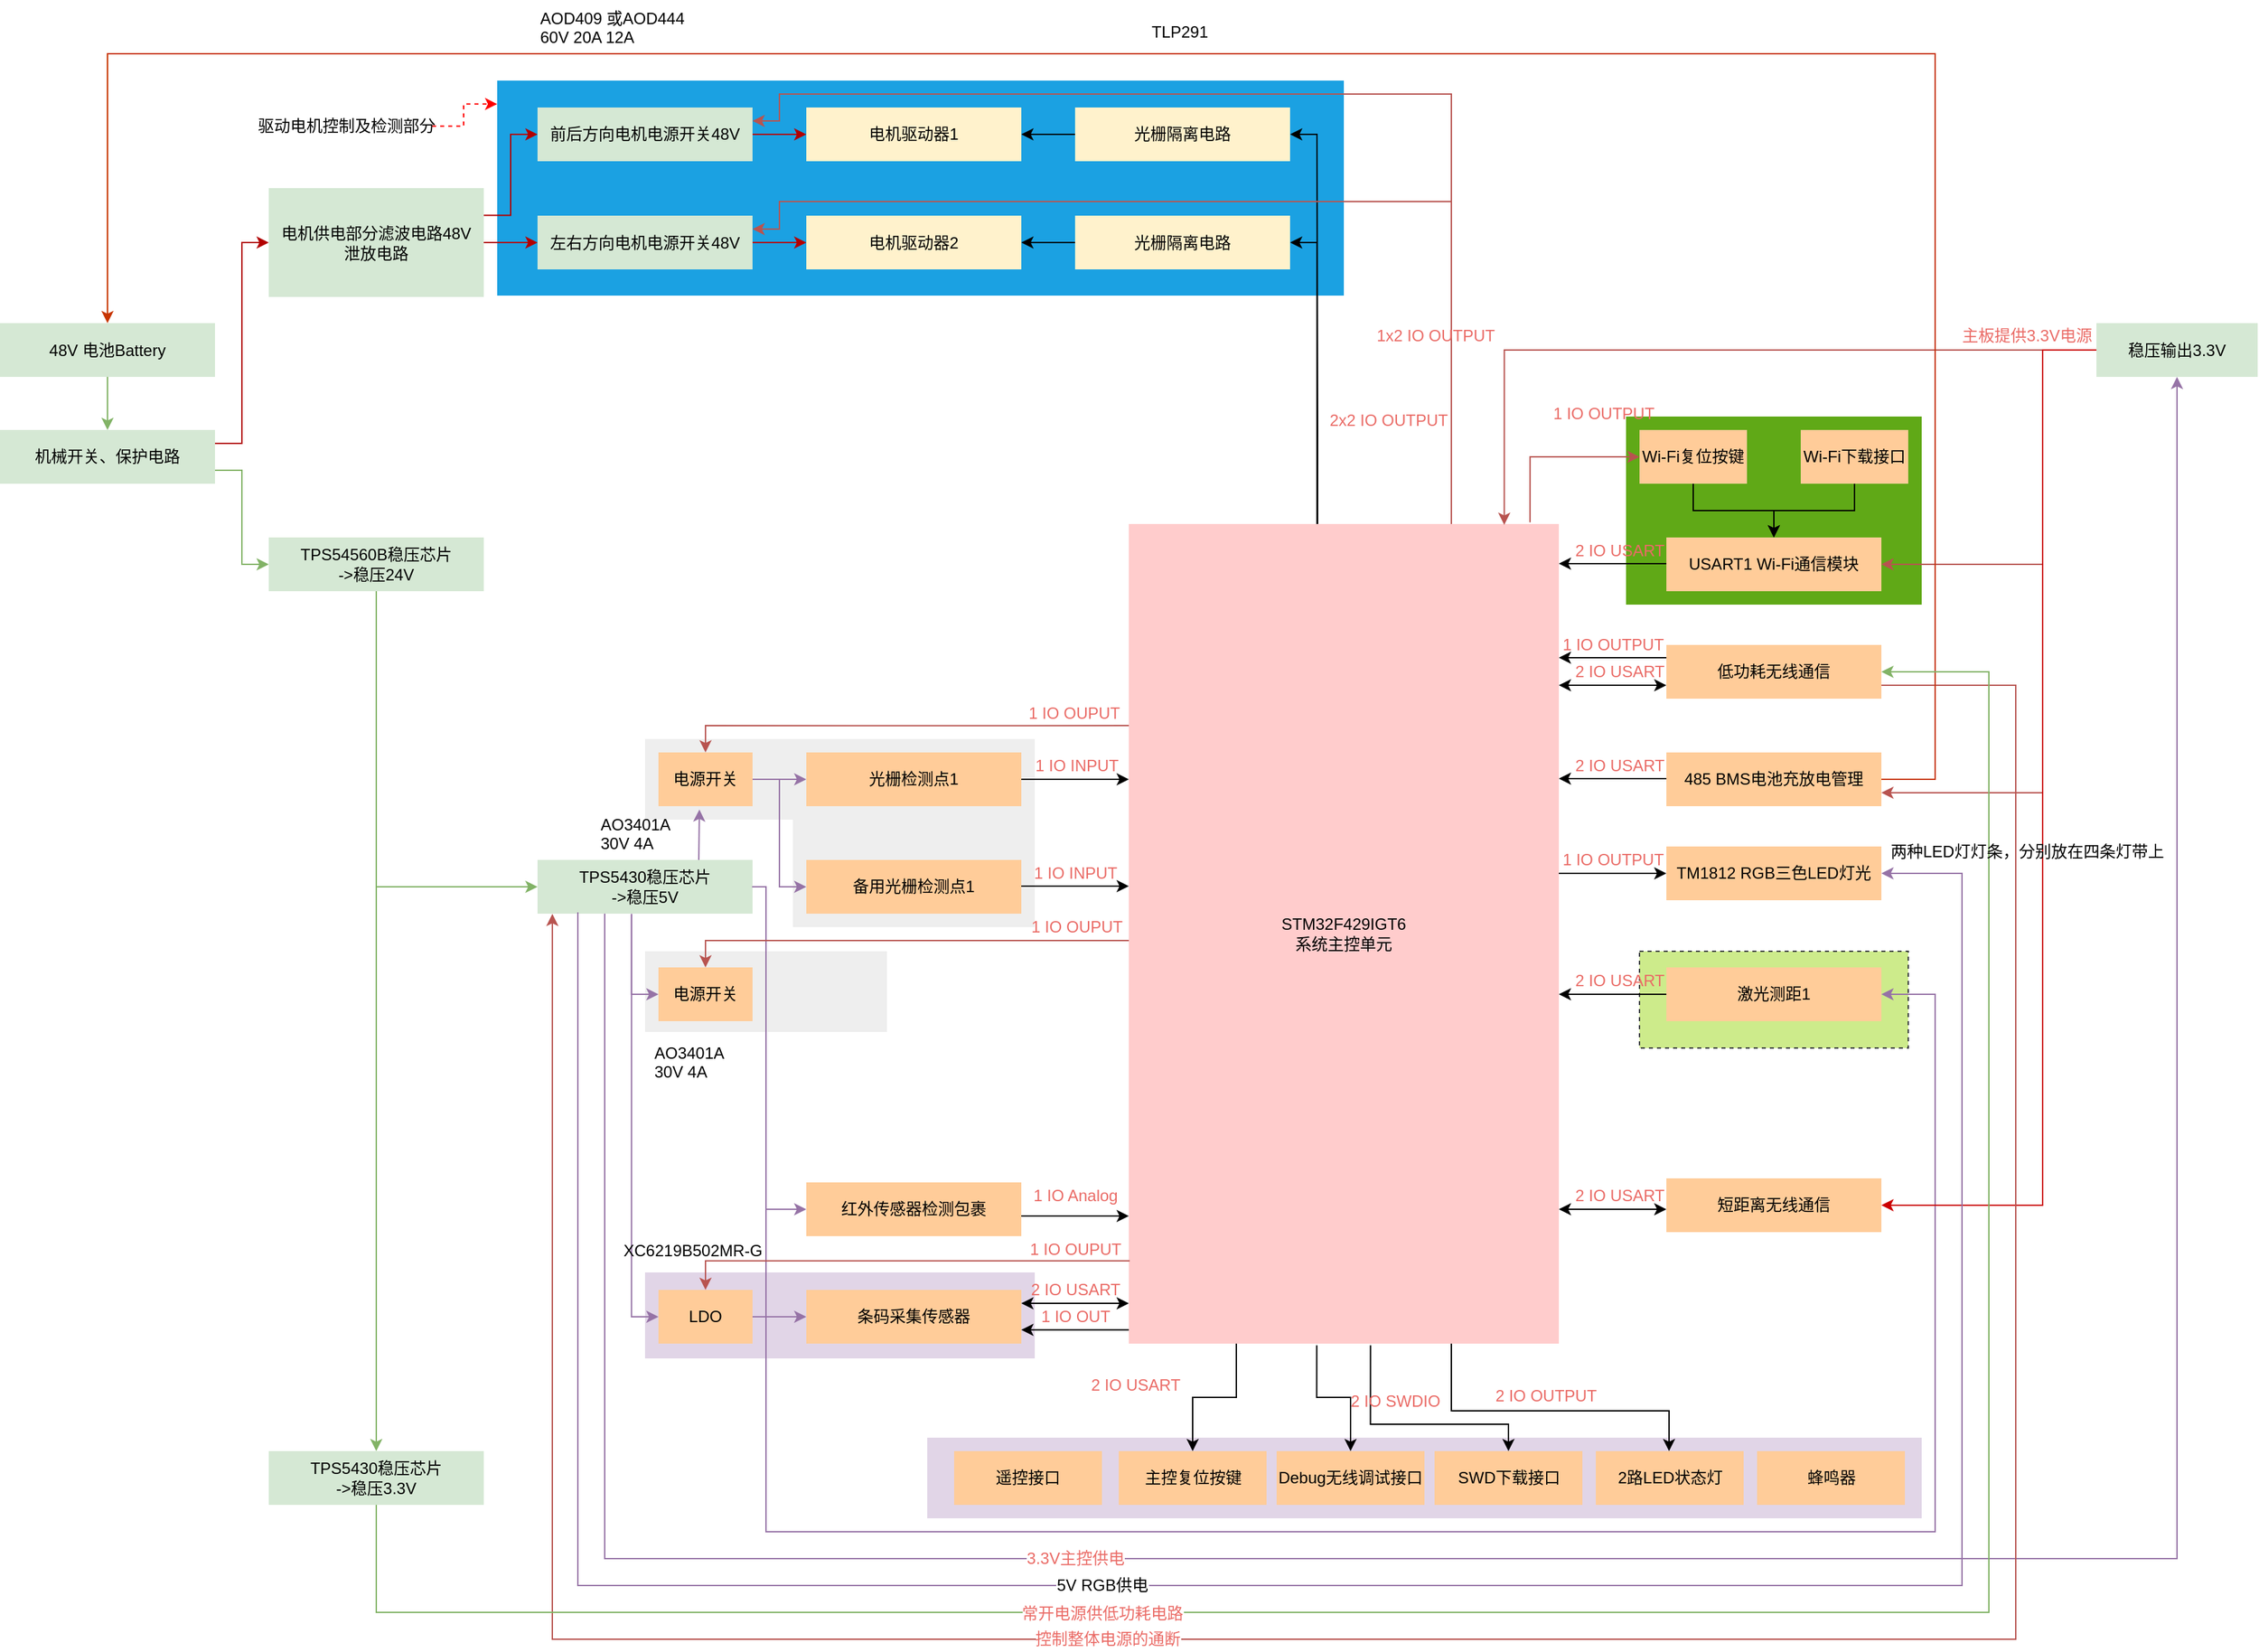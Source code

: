 <mxfile version="13.0.9" type="github">
  <diagram id="swLJGi5v2HPjv_KgUqqM" name="第 1 页">
    <mxGraphModel dx="301" dy="170" grid="1" gridSize="10" guides="1" tooltips="1" connect="1" arrows="1" fold="1" page="1" pageScale="1" pageWidth="1169" pageHeight="827" math="0" shadow="0">
      <root>
        <mxCell id="0" />
        <mxCell id="1" parent="0" />
        <mxCell id="vAtyXtitnbN9AJRjqvqJ-345" value="" style="rounded=0;whiteSpace=wrap;html=1;shadow=0;fillColor=#60a917;strokeColor=none;fontColor=#ffffff;" parent="1" vertex="1">
          <mxGeometry x="1550" y="570" width="220" height="140" as="geometry" />
        </mxCell>
        <mxCell id="vAtyXtitnbN9AJRjqvqJ-344" value="" style="rounded=0;whiteSpace=wrap;html=1;strokeColor=none;strokeWidth=1;fillColor=#e1d5e7;align=left;noLabel=1;dashed=1;" parent="1" vertex="1">
          <mxGeometry x="820" y="1207" width="290" height="64" as="geometry" />
        </mxCell>
        <mxCell id="vAtyXtitnbN9AJRjqvqJ-342" value="" style="rounded=0;whiteSpace=wrap;html=1;strokeColor=none;strokeWidth=1;fillColor=#eeeeee;align=left;noLabel=1;dashed=1;" parent="1" vertex="1">
          <mxGeometry x="820" y="968" width="180" height="60" as="geometry" />
        </mxCell>
        <mxCell id="vAtyXtitnbN9AJRjqvqJ-341" value="" style="rounded=0;whiteSpace=wrap;html=1;strokeColor=none;strokeWidth=1;fillColor=#eeeeee;align=left;noLabel=1;dashed=1;" parent="1" vertex="1">
          <mxGeometry x="820" y="810" width="180" height="60" as="geometry" />
        </mxCell>
        <mxCell id="vAtyXtitnbN9AJRjqvqJ-336" value="" style="rounded=0;whiteSpace=wrap;html=1;strokeColor=none;strokeWidth=1;fillColor=#e1d5e7;align=left;noLabel=1;dashed=1;" parent="1" vertex="1">
          <mxGeometry x="1030" y="1330" width="740" height="60" as="geometry" />
        </mxCell>
        <mxCell id="vAtyXtitnbN9AJRjqvqJ-335" value="" style="rounded=0;whiteSpace=wrap;html=1;strokeColor=none;strokeWidth=1;fillColor=#eeeeee;align=left;noLabel=1;dashed=1;" parent="1" vertex="1">
          <mxGeometry x="930" y="810" width="180" height="140" as="geometry" />
        </mxCell>
        <mxCell id="vAtyXtitnbN9AJRjqvqJ-334" value="" style="rounded=0;whiteSpace=wrap;html=1;strokeColor=#36393d;strokeWidth=1;fillColor=#cdeb8b;align=left;noLabel=1;dashed=1;" parent="1" vertex="1">
          <mxGeometry x="1560" y="968" width="200" height="72" as="geometry" />
        </mxCell>
        <mxCell id="vAtyXtitnbN9AJRjqvqJ-220" value="" style="rounded=0;whiteSpace=wrap;html=1;dashed=1;strokeColor=none;strokeWidth=1;fillColor=#1ba1e2;align=left;fontColor=#ffffff;" parent="1" vertex="1">
          <mxGeometry x="710" y="320" width="630" height="160" as="geometry" />
        </mxCell>
        <mxCell id="vAtyXtitnbN9AJRjqvqJ-144" style="edgeStyle=orthogonalEdgeStyle;rounded=0;orthogonalLoop=1;jettySize=auto;html=1;exitX=0.5;exitY=1;exitDx=0;exitDy=0;entryX=0;entryY=0.5;entryDx=0;entryDy=0;fillColor=#d5e8d4;strokeColor=#82b366;" parent="1" source="vAtyXtitnbN9AJRjqvqJ-2" target="vAtyXtitnbN9AJRjqvqJ-114" edge="1">
          <mxGeometry relative="1" as="geometry" />
        </mxCell>
        <mxCell id="vAtyXtitnbN9AJRjqvqJ-288" style="edgeStyle=orthogonalEdgeStyle;rounded=0;orthogonalLoop=1;jettySize=auto;html=1;exitX=0.5;exitY=1;exitDx=0;exitDy=0;entryX=0.5;entryY=0;entryDx=0;entryDy=0;strokeColor=#82b366;fontColor=#EA6B66;fillColor=#d5e8d4;" parent="1" source="vAtyXtitnbN9AJRjqvqJ-2" target="vAtyXtitnbN9AJRjqvqJ-287" edge="1">
          <mxGeometry relative="1" as="geometry" />
        </mxCell>
        <mxCell id="vAtyXtitnbN9AJRjqvqJ-2" value="TPS54560B稳压芯片&lt;br&gt;-&amp;gt;稳压24V" style="rounded=0;whiteSpace=wrap;html=1;shadow=0;fillColor=#d5e8d4;strokeColor=none;" parent="1" vertex="1">
          <mxGeometry x="540" y="660" width="160" height="40" as="geometry" />
        </mxCell>
        <mxCell id="vAtyXtitnbN9AJRjqvqJ-179" style="edgeStyle=orthogonalEdgeStyle;rounded=0;orthogonalLoop=1;jettySize=auto;html=1;entryX=1;entryY=0.5;entryDx=0;entryDy=0;" parent="1" source="vAtyXtitnbN9AJRjqvqJ-3" target="vAtyXtitnbN9AJRjqvqJ-168" edge="1">
          <mxGeometry relative="1" as="geometry">
            <Array as="points">
              <mxPoint x="1320" y="441" />
            </Array>
          </mxGeometry>
        </mxCell>
        <mxCell id="vAtyXtitnbN9AJRjqvqJ-180" style="edgeStyle=orthogonalEdgeStyle;rounded=0;orthogonalLoop=1;jettySize=auto;html=1;exitX=0.439;exitY=0.001;exitDx=0;exitDy=0;entryX=1;entryY=0.5;entryDx=0;entryDy=0;exitPerimeter=0;" parent="1" source="vAtyXtitnbN9AJRjqvqJ-3" target="vAtyXtitnbN9AJRjqvqJ-167" edge="1">
          <mxGeometry relative="1" as="geometry">
            <Array as="points">
              <mxPoint x="1320" y="580" />
              <mxPoint x="1320" y="360" />
            </Array>
          </mxGeometry>
        </mxCell>
        <mxCell id="vAtyXtitnbN9AJRjqvqJ-227" value="2x2 IO OUTPUT" style="text;resizable=0;points=[];align=center;verticalAlign=middle;labelBackgroundColor=none;fontColor=#EA6B66;html=1;" parent="vAtyXtitnbN9AJRjqvqJ-180" vertex="1" connectable="0">
          <mxGeometry x="-0.546" y="63" relative="1" as="geometry">
            <mxPoint x="52.48" y="-70.4" as="offset" />
          </mxGeometry>
        </mxCell>
        <mxCell id="vAtyXtitnbN9AJRjqvqJ-243" style="edgeStyle=orthogonalEdgeStyle;rounded=0;orthogonalLoop=1;jettySize=auto;html=1;exitX=0.75;exitY=0;exitDx=0;exitDy=0;entryX=1;entryY=0.25;entryDx=0;entryDy=0;strokeColor=#b85450;fontColor=#EA6B66;fillColor=#f8cecc;" parent="1" source="vAtyXtitnbN9AJRjqvqJ-3" target="vAtyXtitnbN9AJRjqvqJ-122" edge="1">
          <mxGeometry relative="1" as="geometry">
            <Array as="points">
              <mxPoint x="1420" y="410" />
              <mxPoint x="920" y="410" />
              <mxPoint x="920" y="431" />
            </Array>
          </mxGeometry>
        </mxCell>
        <mxCell id="vAtyXtitnbN9AJRjqvqJ-244" style="edgeStyle=orthogonalEdgeStyle;rounded=0;orthogonalLoop=1;jettySize=auto;html=1;exitX=0.75;exitY=0;exitDx=0;exitDy=0;entryX=1;entryY=0.25;entryDx=0;entryDy=0;strokeColor=#b85450;fontColor=#EA6B66;fillColor=#f8cecc;" parent="1" source="vAtyXtitnbN9AJRjqvqJ-3" target="vAtyXtitnbN9AJRjqvqJ-123" edge="1">
          <mxGeometry relative="1" as="geometry">
            <Array as="points">
              <mxPoint x="1420" y="330" />
              <mxPoint x="920" y="330" />
              <mxPoint x="920" y="350" />
            </Array>
          </mxGeometry>
        </mxCell>
        <mxCell id="vAtyXtitnbN9AJRjqvqJ-245" value="1x2 IO OUTPUT" style="text;html=1;resizable=0;points=[];align=center;verticalAlign=middle;labelBackgroundColor=none;fontColor=#EA6B66;" parent="vAtyXtitnbN9AJRjqvqJ-244" vertex="1" connectable="0">
          <mxGeometry x="-0.852" y="1" relative="1" as="geometry">
            <mxPoint x="-11.51" y="-76.55" as="offset" />
          </mxGeometry>
        </mxCell>
        <mxCell id="vAtyXtitnbN9AJRjqvqJ-294" style="edgeStyle=orthogonalEdgeStyle;rounded=0;orthogonalLoop=1;jettySize=auto;html=1;exitX=0.25;exitY=1;exitDx=0;exitDy=0;strokeColor=#000000;fontColor=#EA6B66;" parent="1" source="vAtyXtitnbN9AJRjqvqJ-3" target="vAtyXtitnbN9AJRjqvqJ-281" edge="1">
          <mxGeometry relative="1" as="geometry" />
        </mxCell>
        <mxCell id="vAtyXtitnbN9AJRjqvqJ-295" style="edgeStyle=orthogonalEdgeStyle;rounded=0;orthogonalLoop=1;jettySize=auto;html=1;exitX=0.437;exitY=1.002;exitDx=0;exitDy=0;entryX=0.5;entryY=0;entryDx=0;entryDy=0;strokeColor=#000000;fontColor=#EA6B66;exitPerimeter=0;" parent="1" source="vAtyXtitnbN9AJRjqvqJ-3" target="vAtyXtitnbN9AJRjqvqJ-282" edge="1">
          <mxGeometry relative="1" as="geometry">
            <Array as="points">
              <mxPoint x="1320" y="1300" />
              <mxPoint x="1345" y="1300" />
            </Array>
          </mxGeometry>
        </mxCell>
        <mxCell id="vAtyXtitnbN9AJRjqvqJ-296" style="edgeStyle=orthogonalEdgeStyle;rounded=0;orthogonalLoop=1;jettySize=auto;html=1;entryX=0.5;entryY=0;entryDx=0;entryDy=0;strokeColor=#000000;fontColor=#EA6B66;exitX=0.562;exitY=1.002;exitDx=0;exitDy=0;exitPerimeter=0;" parent="1" source="vAtyXtitnbN9AJRjqvqJ-3" target="vAtyXtitnbN9AJRjqvqJ-280" edge="1">
          <mxGeometry relative="1" as="geometry">
            <mxPoint x="1340" y="1260" as="sourcePoint" />
            <Array as="points">
              <mxPoint x="1360" y="1320" />
              <mxPoint x="1462" y="1320" />
            </Array>
          </mxGeometry>
        </mxCell>
        <mxCell id="vAtyXtitnbN9AJRjqvqJ-338" value="2 IO SWDIO" style="text;html=1;resizable=0;points=[];align=center;verticalAlign=middle;labelBackgroundColor=none;fontColor=#EA6B66;" parent="vAtyXtitnbN9AJRjqvqJ-296" vertex="1" connectable="0">
          <mxGeometry x="-0.606" y="15" relative="1" as="geometry">
            <mxPoint x="3" y="6" as="offset" />
          </mxGeometry>
        </mxCell>
        <mxCell id="vAtyXtitnbN9AJRjqvqJ-346" style="edgeStyle=orthogonalEdgeStyle;rounded=0;orthogonalLoop=1;jettySize=auto;html=1;exitX=0.933;exitY=-0.002;exitDx=0;exitDy=0;entryX=0;entryY=0.5;entryDx=0;entryDy=0;strokeColor=#B85450;fontColor=#EA6B66;exitPerimeter=0;" parent="1" source="vAtyXtitnbN9AJRjqvqJ-3" target="vAtyXtitnbN9AJRjqvqJ-283" edge="1">
          <mxGeometry relative="1" as="geometry">
            <Array as="points">
              <mxPoint x="1478" y="600" />
            </Array>
          </mxGeometry>
        </mxCell>
        <mxCell id="vAtyXtitnbN9AJRjqvqJ-347" value="1 IO OUTPUT" style="text;html=1;resizable=0;points=[];align=center;verticalAlign=middle;labelBackgroundColor=none;fontColor=#EA6B66;" parent="vAtyXtitnbN9AJRjqvqJ-346" vertex="1" connectable="0">
          <mxGeometry x="-0.253" y="-23" relative="1" as="geometry">
            <mxPoint x="31.5" y="-33" as="offset" />
          </mxGeometry>
        </mxCell>
        <mxCell id="NJfnRs9i10rJ8kWKy58w-4" style="edgeStyle=orthogonalEdgeStyle;rounded=0;orthogonalLoop=1;jettySize=auto;html=1;exitX=0.75;exitY=1;exitDx=0;exitDy=0;" parent="1" source="vAtyXtitnbN9AJRjqvqJ-3" target="NJfnRs9i10rJ8kWKy58w-3" edge="1">
          <mxGeometry relative="1" as="geometry">
            <Array as="points">
              <mxPoint x="1420" y="1310" />
              <mxPoint x="1582" y="1310" />
            </Array>
          </mxGeometry>
        </mxCell>
        <mxCell id="vAtyXtitnbN9AJRjqvqJ-3" value="STM32F429IGT6&lt;br&gt;系统主控单元" style="rounded=0;whiteSpace=wrap;html=1;shadow=0;fillColor=#ffcccc;strokeColor=none;" parent="1" vertex="1">
          <mxGeometry x="1180" y="650" width="320" height="610" as="geometry" />
        </mxCell>
        <mxCell id="vAtyXtitnbN9AJRjqvqJ-118" style="edgeStyle=orthogonalEdgeStyle;rounded=0;orthogonalLoop=1;jettySize=auto;html=1;exitX=1;exitY=0.25;exitDx=0;exitDy=0;entryX=0;entryY=0.5;entryDx=0;entryDy=0;fillColor=#e51400;strokeColor=#B20000;" parent="1" source="vAtyXtitnbN9AJRjqvqJ-112" target="vAtyXtitnbN9AJRjqvqJ-116" edge="1">
          <mxGeometry relative="1" as="geometry" />
        </mxCell>
        <mxCell id="vAtyXtitnbN9AJRjqvqJ-127" style="edgeStyle=orthogonalEdgeStyle;rounded=0;orthogonalLoop=1;jettySize=auto;html=1;exitX=1;exitY=0.75;exitDx=0;exitDy=0;entryX=0;entryY=0.5;entryDx=0;entryDy=0;fillColor=#d5e8d4;strokeColor=#82b366;" parent="1" source="vAtyXtitnbN9AJRjqvqJ-112" target="vAtyXtitnbN9AJRjqvqJ-2" edge="1">
          <mxGeometry relative="1" as="geometry" />
        </mxCell>
        <mxCell id="vAtyXtitnbN9AJRjqvqJ-112" value="机械开关、保护电路" style="rounded=0;whiteSpace=wrap;html=1;shadow=0;fillColor=#d5e8d4;strokeColor=none;" parent="1" vertex="1">
          <mxGeometry x="340" y="580" width="160" height="40" as="geometry" />
        </mxCell>
        <mxCell id="vAtyXtitnbN9AJRjqvqJ-298" style="edgeStyle=orthogonalEdgeStyle;rounded=0;orthogonalLoop=1;jettySize=auto;html=1;exitX=1;exitY=0.5;exitDx=0;exitDy=0;entryX=1;entryY=0.5;entryDx=0;entryDy=0;strokeColor=#9673a6;fontColor=#EA6B66;fillColor=#e1d5e7;" parent="1" source="vAtyXtitnbN9AJRjqvqJ-114" target="vAtyXtitnbN9AJRjqvqJ-254" edge="1">
          <mxGeometry relative="1" as="geometry">
            <Array as="points">
              <mxPoint x="910" y="920" />
              <mxPoint x="910" y="1400" />
              <mxPoint x="1780" y="1400" />
              <mxPoint x="1780" y="1000" />
            </Array>
          </mxGeometry>
        </mxCell>
        <mxCell id="vAtyXtitnbN9AJRjqvqJ-307" style="edgeStyle=orthogonalEdgeStyle;rounded=0;orthogonalLoop=1;jettySize=auto;html=1;exitX=0.75;exitY=0;exitDx=0;exitDy=0;entryX=0.435;entryY=1.061;entryDx=0;entryDy=0;entryPerimeter=0;strokeColor=#9673a6;fontColor=#EA6B66;fillColor=#e1d5e7;" parent="1" source="vAtyXtitnbN9AJRjqvqJ-114" target="vAtyXtitnbN9AJRjqvqJ-306" edge="1">
          <mxGeometry relative="1" as="geometry" />
        </mxCell>
        <mxCell id="vAtyXtitnbN9AJRjqvqJ-317" style="edgeStyle=orthogonalEdgeStyle;rounded=0;orthogonalLoop=1;jettySize=auto;html=1;exitX=0.437;exitY=1.015;exitDx=0;exitDy=0;entryX=0;entryY=0.5;entryDx=0;entryDy=0;strokeColor=#9673a6;fontColor=#EA6B66;exitPerimeter=0;fillColor=#e1d5e7;" parent="1" source="vAtyXtitnbN9AJRjqvqJ-114" target="vAtyXtitnbN9AJRjqvqJ-312" edge="1">
          <mxGeometry relative="1" as="geometry">
            <Array as="points">
              <mxPoint x="810" y="1000" />
            </Array>
          </mxGeometry>
        </mxCell>
        <mxCell id="vAtyXtitnbN9AJRjqvqJ-318" style="edgeStyle=orthogonalEdgeStyle;rounded=0;orthogonalLoop=1;jettySize=auto;html=1;exitX=0.437;exitY=1.003;exitDx=0;exitDy=0;entryX=0;entryY=0.5;entryDx=0;entryDy=0;strokeColor=#9673a6;fontColor=#EA6B66;exitPerimeter=0;fillColor=#e1d5e7;" parent="1" source="vAtyXtitnbN9AJRjqvqJ-114" target="vAtyXtitnbN9AJRjqvqJ-303" edge="1">
          <mxGeometry relative="1" as="geometry">
            <Array as="points">
              <mxPoint x="810" y="1240" />
            </Array>
          </mxGeometry>
        </mxCell>
        <mxCell id="vAtyXtitnbN9AJRjqvqJ-114" value="TPS5430稳压芯片&lt;br&gt;-&amp;gt;稳压5V" style="rounded=0;whiteSpace=wrap;html=1;shadow=0;fillColor=#d5e8d4;strokeColor=none;" parent="1" vertex="1">
          <mxGeometry x="740" y="900" width="160" height="40" as="geometry" />
        </mxCell>
        <mxCell id="vAtyXtitnbN9AJRjqvqJ-124" value="" style="edgeStyle=orthogonalEdgeStyle;rounded=0;orthogonalLoop=1;jettySize=auto;html=1;fillColor=#e51400;strokeColor=#B20000;" parent="1" source="vAtyXtitnbN9AJRjqvqJ-116" target="vAtyXtitnbN9AJRjqvqJ-122" edge="1">
          <mxGeometry relative="1" as="geometry" />
        </mxCell>
        <mxCell id="vAtyXtitnbN9AJRjqvqJ-125" style="edgeStyle=orthogonalEdgeStyle;rounded=0;orthogonalLoop=1;jettySize=auto;html=1;exitX=1;exitY=0.25;exitDx=0;exitDy=0;entryX=0;entryY=0.5;entryDx=0;entryDy=0;fillColor=#e51400;strokeColor=#B20000;" parent="1" source="vAtyXtitnbN9AJRjqvqJ-116" target="vAtyXtitnbN9AJRjqvqJ-123" edge="1">
          <mxGeometry relative="1" as="geometry" />
        </mxCell>
        <mxCell id="vAtyXtitnbN9AJRjqvqJ-116" value="电机供电部分滤波电路48V&lt;br&gt;泄放电路" style="rounded=0;whiteSpace=wrap;html=1;shadow=0;fillColor=#d5e8d4;strokeColor=none;" parent="1" vertex="1">
          <mxGeometry x="540" y="400" width="160" height="81" as="geometry" />
        </mxCell>
        <mxCell id="vAtyXtitnbN9AJRjqvqJ-171" value="" style="edgeStyle=orthogonalEdgeStyle;rounded=0;orthogonalLoop=1;jettySize=auto;html=1;fillColor=#e51400;strokeColor=#B20000;" parent="1" source="vAtyXtitnbN9AJRjqvqJ-122" target="vAtyXtitnbN9AJRjqvqJ-151" edge="1">
          <mxGeometry relative="1" as="geometry" />
        </mxCell>
        <mxCell id="vAtyXtitnbN9AJRjqvqJ-122" value="左右方向电机电源开关48V" style="rounded=0;whiteSpace=wrap;html=1;shadow=0;fillColor=#d5e8d4;strokeColor=none;" parent="1" vertex="1">
          <mxGeometry x="740" y="420.5" width="160" height="40" as="geometry" />
        </mxCell>
        <mxCell id="vAtyXtitnbN9AJRjqvqJ-170" value="" style="edgeStyle=orthogonalEdgeStyle;rounded=0;orthogonalLoop=1;jettySize=auto;html=1;fillColor=#e51400;strokeColor=#B20000;" parent="1" source="vAtyXtitnbN9AJRjqvqJ-123" target="vAtyXtitnbN9AJRjqvqJ-150" edge="1">
          <mxGeometry relative="1" as="geometry" />
        </mxCell>
        <mxCell id="vAtyXtitnbN9AJRjqvqJ-123" value="前后方向电机电源开关48V" style="rounded=0;whiteSpace=wrap;html=1;shadow=0;fillColor=#d5e8d4;strokeColor=none;" parent="1" vertex="1">
          <mxGeometry x="740" y="340" width="160" height="40" as="geometry" />
        </mxCell>
        <mxCell id="vAtyXtitnbN9AJRjqvqJ-226" style="edgeStyle=orthogonalEdgeStyle;rounded=0;orthogonalLoop=1;jettySize=auto;html=1;entryX=0.5;entryY=1;entryDx=0;entryDy=0;strokeColor=#9673a6;fontColor=none;fillColor=#e1d5e7;" parent="1" target="vAtyXtitnbN9AJRjqvqJ-225" edge="1">
          <mxGeometry relative="1" as="geometry">
            <mxPoint x="790" y="940" as="sourcePoint" />
            <Array as="points">
              <mxPoint x="790" y="940" />
              <mxPoint x="790" y="1420" />
              <mxPoint x="1960" y="1420" />
            </Array>
          </mxGeometry>
        </mxCell>
        <mxCell id="vAtyXtitnbN9AJRjqvqJ-340" value="3.3V主控供电" style="text;html=1;resizable=0;points=[];align=center;verticalAlign=middle;labelBackgroundColor=#ffffff;fontColor=#EA6B66;" parent="vAtyXtitnbN9AJRjqvqJ-226" vertex="1" connectable="0">
          <mxGeometry x="-0.315" y="-2" relative="1" as="geometry">
            <mxPoint x="-36.5" y="-2" as="offset" />
          </mxGeometry>
        </mxCell>
        <mxCell id="vAtyXtitnbN9AJRjqvqJ-259" style="edgeStyle=orthogonalEdgeStyle;rounded=0;orthogonalLoop=1;jettySize=auto;html=1;exitX=1;exitY=0.5;exitDx=0;exitDy=0;entryX=0;entryY=0.5;entryDx=0;entryDy=0;strokeColor=#9673a6;fontColor=#EA6B66;fillColor=#e1d5e7;" parent="1" target="vAtyXtitnbN9AJRjqvqJ-247" edge="1">
          <mxGeometry relative="1" as="geometry">
            <mxPoint x="899.667" y="920" as="sourcePoint" />
            <Array as="points">
              <mxPoint x="910" y="920" />
              <mxPoint x="910" y="1160" />
            </Array>
          </mxGeometry>
        </mxCell>
        <mxCell id="vAtyXtitnbN9AJRjqvqJ-150" value="电机驱动器1" style="rounded=0;whiteSpace=wrap;html=1;shadow=0;fillColor=#fff2cc;strokeColor=none;" parent="1" vertex="1">
          <mxGeometry x="940" y="340.0" width="160" height="40" as="geometry" />
        </mxCell>
        <mxCell id="vAtyXtitnbN9AJRjqvqJ-151" value="电机驱动器2" style="rounded=0;whiteSpace=wrap;html=1;shadow=0;fillColor=#fff2cc;strokeColor=none;" parent="1" vertex="1">
          <mxGeometry x="940" y="420.5" width="160" height="40" as="geometry" />
        </mxCell>
        <mxCell id="vAtyXtitnbN9AJRjqvqJ-157" value="光栅检测点1" style="rounded=0;whiteSpace=wrap;html=1;shadow=0;fillColor=#ffcc99;strokeColor=none;" parent="1" vertex="1">
          <mxGeometry x="940" y="820" width="160" height="40" as="geometry" />
        </mxCell>
        <mxCell id="vAtyXtitnbN9AJRjqvqJ-158" value="&lt;span style=&quot;white-space: normal&quot;&gt;备用光栅检测点1&lt;/span&gt;" style="rounded=0;whiteSpace=wrap;html=1;shadow=0;fillColor=#ffcc99;strokeColor=none;" parent="1" vertex="1">
          <mxGeometry x="940" y="900" width="160" height="40" as="geometry" />
        </mxCell>
        <mxCell id="vAtyXtitnbN9AJRjqvqJ-174" value="" style="edgeStyle=orthogonalEdgeStyle;rounded=0;orthogonalLoop=1;jettySize=auto;html=1;" parent="1" source="vAtyXtitnbN9AJRjqvqJ-167" target="vAtyXtitnbN9AJRjqvqJ-150" edge="1">
          <mxGeometry relative="1" as="geometry" />
        </mxCell>
        <mxCell id="vAtyXtitnbN9AJRjqvqJ-167" value="光栅隔离电路" style="rounded=0;whiteSpace=wrap;html=1;shadow=0;fillColor=#fff2cc;strokeColor=none;" parent="1" vertex="1">
          <mxGeometry x="1140" y="340" width="160" height="40" as="geometry" />
        </mxCell>
        <mxCell id="vAtyXtitnbN9AJRjqvqJ-175" value="" style="edgeStyle=orthogonalEdgeStyle;rounded=0;orthogonalLoop=1;jettySize=auto;html=1;" parent="1" source="vAtyXtitnbN9AJRjqvqJ-168" target="vAtyXtitnbN9AJRjqvqJ-151" edge="1">
          <mxGeometry relative="1" as="geometry" />
        </mxCell>
        <mxCell id="vAtyXtitnbN9AJRjqvqJ-168" value="光栅隔离电路" style="rounded=0;whiteSpace=wrap;html=1;shadow=0;fillColor=#fff2cc;strokeColor=none;" parent="1" vertex="1">
          <mxGeometry x="1140" y="420.5" width="160" height="40" as="geometry" />
        </mxCell>
        <mxCell id="vAtyXtitnbN9AJRjqvqJ-188" style="edgeStyle=orthogonalEdgeStyle;rounded=0;orthogonalLoop=1;jettySize=auto;html=1;exitX=0;exitY=0.313;exitDx=0;exitDy=0;entryX=1;entryY=0.5;entryDx=0;entryDy=0;exitPerimeter=0;" parent="1" edge="1">
          <mxGeometry relative="1" as="geometry">
            <mxPoint x="1100" y="840" as="sourcePoint" />
            <mxPoint x="1180" y="840" as="targetPoint" />
          </mxGeometry>
        </mxCell>
        <mxCell id="vAtyXtitnbN9AJRjqvqJ-232" value="1 IO INPUT" style="text;html=1;resizable=0;points=[];align=center;verticalAlign=middle;labelBackgroundColor=none;fontColor=#EA6B66;" parent="vAtyXtitnbN9AJRjqvqJ-188" vertex="1" connectable="0">
          <mxGeometry x="-0.34" y="1" relative="1" as="geometry">
            <mxPoint x="13.793" y="-9" as="offset" />
          </mxGeometry>
        </mxCell>
        <mxCell id="vAtyXtitnbN9AJRjqvqJ-193" style="edgeStyle=orthogonalEdgeStyle;rounded=0;orthogonalLoop=1;jettySize=auto;html=1;exitX=0;exitY=0.313;exitDx=0;exitDy=0;entryX=1;entryY=0.5;entryDx=0;entryDy=0;exitPerimeter=0;" parent="1" edge="1">
          <mxGeometry relative="1" as="geometry">
            <mxPoint x="1100" y="919.5" as="sourcePoint" />
            <mxPoint x="1180" y="919.5" as="targetPoint" />
          </mxGeometry>
        </mxCell>
        <mxCell id="vAtyXtitnbN9AJRjqvqJ-233" value="1 IO INPUT" style="text;html=1;resizable=0;points=[];align=center;verticalAlign=middle;labelBackgroundColor=none;fontColor=#EA6B66;" parent="vAtyXtitnbN9AJRjqvqJ-193" vertex="1" connectable="0">
          <mxGeometry x="-0.11" y="2" relative="1" as="geometry">
            <mxPoint x="4.138" y="-7.5" as="offset" />
          </mxGeometry>
        </mxCell>
        <mxCell id="vAtyXtitnbN9AJRjqvqJ-223" style="edgeStyle=orthogonalEdgeStyle;rounded=0;orthogonalLoop=1;jettySize=auto;html=1;entryX=0;entryY=0.109;entryDx=0;entryDy=0;entryPerimeter=0;dashed=1;strokeColor=#FF0000;fontColor=none;exitX=1.012;exitY=0.464;exitDx=0;exitDy=0;exitPerimeter=0;" parent="1" source="vAtyXtitnbN9AJRjqvqJ-221" target="vAtyXtitnbN9AJRjqvqJ-220" edge="1">
          <mxGeometry relative="1" as="geometry">
            <Array as="points">
              <mxPoint x="685" y="354" />
            </Array>
          </mxGeometry>
        </mxCell>
        <mxCell id="vAtyXtitnbN9AJRjqvqJ-221" value="驱动电机控制及检测部分" style="text;html=1;" parent="1" vertex="1">
          <mxGeometry x="530" y="340" width="130" height="30" as="geometry" />
        </mxCell>
        <mxCell id="vAtyXtitnbN9AJRjqvqJ-330" style="edgeStyle=orthogonalEdgeStyle;rounded=0;orthogonalLoop=1;jettySize=auto;html=1;exitX=0;exitY=0.5;exitDx=0;exitDy=0;entryX=0.873;entryY=0.001;entryDx=0;entryDy=0;entryPerimeter=0;strokeColor=#B85450;fontColor=#EA6B66;" parent="1" source="vAtyXtitnbN9AJRjqvqJ-225" target="vAtyXtitnbN9AJRjqvqJ-3" edge="1">
          <mxGeometry relative="1" as="geometry" />
        </mxCell>
        <mxCell id="vAtyXtitnbN9AJRjqvqJ-333" value="主板提供3.3V电源" style="text;html=1;resizable=0;points=[];align=center;verticalAlign=middle;labelBackgroundColor=none;fontColor=#EA6B66;" parent="vAtyXtitnbN9AJRjqvqJ-330" vertex="1" connectable="0">
          <mxGeometry x="-0.781" y="-1" relative="1" as="geometry">
            <mxPoint x="10.5" y="-9.5" as="offset" />
          </mxGeometry>
        </mxCell>
        <mxCell id="vAtyXtitnbN9AJRjqvqJ-331" style="edgeStyle=orthogonalEdgeStyle;rounded=0;orthogonalLoop=1;jettySize=auto;html=1;exitX=0;exitY=0.5;exitDx=0;exitDy=0;entryX=1;entryY=0.5;entryDx=0;entryDy=0;strokeColor=#B85450;fontColor=#EA6B66;" parent="1" source="vAtyXtitnbN9AJRjqvqJ-225" target="vAtyXtitnbN9AJRjqvqJ-253" edge="1">
          <mxGeometry relative="1" as="geometry">
            <Array as="points">
              <mxPoint x="1860" y="520" />
              <mxPoint x="1860" y="680" />
            </Array>
          </mxGeometry>
        </mxCell>
        <mxCell id="vAtyXtitnbN9AJRjqvqJ-332" style="edgeStyle=orthogonalEdgeStyle;rounded=0;orthogonalLoop=1;jettySize=auto;html=1;exitX=0;exitY=0.5;exitDx=0;exitDy=0;entryX=1;entryY=0.75;entryDx=0;entryDy=0;strokeColor=#B85450;fontColor=#EA6B66;" parent="1" source="vAtyXtitnbN9AJRjqvqJ-225" target="vAtyXtitnbN9AJRjqvqJ-274" edge="1">
          <mxGeometry relative="1" as="geometry">
            <Array as="points">
              <mxPoint x="1860" y="520" />
              <mxPoint x="1860" y="850" />
            </Array>
          </mxGeometry>
        </mxCell>
        <mxCell id="RAqQIVPVtLaMZtm-HkEr-9" style="edgeStyle=orthogonalEdgeStyle;rounded=0;orthogonalLoop=1;jettySize=auto;html=1;exitX=0;exitY=0.5;exitDx=0;exitDy=0;entryX=1;entryY=0.5;entryDx=0;entryDy=0;startArrow=none;startFill=0;endArrow=classic;endFill=1;strokeColor=#CC0000;" edge="1" parent="1" source="vAtyXtitnbN9AJRjqvqJ-225" target="RAqQIVPVtLaMZtm-HkEr-5">
          <mxGeometry relative="1" as="geometry">
            <Array as="points">
              <mxPoint x="1860" y="521" />
              <mxPoint x="1860" y="1157" />
            </Array>
          </mxGeometry>
        </mxCell>
        <mxCell id="vAtyXtitnbN9AJRjqvqJ-225" value="稳压输出3.3V" style="rounded=0;whiteSpace=wrap;html=1;shadow=0;fillColor=#d5e8d4;strokeColor=none;" parent="1" vertex="1">
          <mxGeometry x="1900" y="500.5" width="120" height="40" as="geometry" />
        </mxCell>
        <mxCell id="vAtyXtitnbN9AJRjqvqJ-241" style="edgeStyle=orthogonalEdgeStyle;rounded=0;orthogonalLoop=1;jettySize=auto;html=1;entryX=0.5;entryY=0;entryDx=0;entryDy=0;strokeColor=#82b366;fontColor=#EA6B66;fillColor=#d5e8d4;" parent="1" source="vAtyXtitnbN9AJRjqvqJ-236" target="vAtyXtitnbN9AJRjqvqJ-112" edge="1">
          <mxGeometry relative="1" as="geometry" />
        </mxCell>
        <mxCell id="vAtyXtitnbN9AJRjqvqJ-236" value="48V 电池Battery" style="rounded=0;whiteSpace=wrap;html=1;shadow=0;fillColor=#d5e8d4;strokeColor=none;" parent="1" vertex="1">
          <mxGeometry x="340" y="500.5" width="160" height="40" as="geometry" />
        </mxCell>
        <mxCell id="vAtyXtitnbN9AJRjqvqJ-246" value="条码采集传感器" style="rounded=0;whiteSpace=wrap;html=1;shadow=0;fillColor=#ffcc99;strokeColor=none;" parent="1" vertex="1">
          <mxGeometry x="940" y="1220" width="160" height="40" as="geometry" />
        </mxCell>
        <mxCell id="vAtyXtitnbN9AJRjqvqJ-247" value="红外传感器检测包裹" style="rounded=0;whiteSpace=wrap;html=1;shadow=0;fillColor=#ffcc99;strokeColor=none;" parent="1" vertex="1">
          <mxGeometry x="940" y="1140" width="160" height="40" as="geometry" />
        </mxCell>
        <mxCell id="vAtyXtitnbN9AJRjqvqJ-249" style="edgeStyle=orthogonalEdgeStyle;rounded=0;orthogonalLoop=1;jettySize=auto;html=1;exitX=0;exitY=0.313;exitDx=0;exitDy=0;entryX=1;entryY=0.5;entryDx=0;entryDy=0;exitPerimeter=0;startArrow=classic;startFill=1;" parent="1" edge="1">
          <mxGeometry relative="1" as="geometry">
            <mxPoint x="1100" y="1230" as="sourcePoint" />
            <mxPoint x="1180" y="1230" as="targetPoint" />
          </mxGeometry>
        </mxCell>
        <mxCell id="vAtyXtitnbN9AJRjqvqJ-250" value="2 IO USART" style="text;html=1;resizable=0;points=[];align=center;verticalAlign=middle;labelBackgroundColor=none;fontColor=#EA6B66;" parent="vAtyXtitnbN9AJRjqvqJ-249" vertex="1" connectable="0">
          <mxGeometry x="-0.188" relative="1" as="geometry">
            <mxPoint x="7.586" y="-10" as="offset" />
          </mxGeometry>
        </mxCell>
        <mxCell id="vAtyXtitnbN9AJRjqvqJ-251" style="edgeStyle=orthogonalEdgeStyle;rounded=0;orthogonalLoop=1;jettySize=auto;html=1;exitX=0;exitY=0.313;exitDx=0;exitDy=0;entryX=1;entryY=0.5;entryDx=0;entryDy=0;exitPerimeter=0;" parent="1" edge="1">
          <mxGeometry relative="1" as="geometry">
            <mxPoint x="1100" y="1165" as="sourcePoint" />
            <mxPoint x="1180" y="1165" as="targetPoint" />
          </mxGeometry>
        </mxCell>
        <mxCell id="vAtyXtitnbN9AJRjqvqJ-252" value="1 IO Analog" style="text;html=1;resizable=0;points=[];align=center;verticalAlign=middle;labelBackgroundColor=none;fontColor=#EA6B66;" parent="vAtyXtitnbN9AJRjqvqJ-251" vertex="1" connectable="0">
          <mxGeometry x="-0.188" relative="1" as="geometry">
            <mxPoint x="7.586" y="-15" as="offset" />
          </mxGeometry>
        </mxCell>
        <mxCell id="vAtyXtitnbN9AJRjqvqJ-253" value="USART1 Wi-Fi通信模块" style="rounded=0;whiteSpace=wrap;html=1;shadow=0;fillColor=#ffcc99;strokeColor=none;" parent="1" vertex="1">
          <mxGeometry x="1580" y="660" width="160" height="40" as="geometry" />
        </mxCell>
        <mxCell id="vAtyXtitnbN9AJRjqvqJ-254" value="激光测距1" style="rounded=0;whiteSpace=wrap;html=1;shadow=0;fillColor=#ffcc99;strokeColor=none;" parent="1" vertex="1">
          <mxGeometry x="1580" y="980" width="160" height="40" as="geometry" />
        </mxCell>
        <mxCell id="vAtyXtitnbN9AJRjqvqJ-290" style="edgeStyle=orthogonalEdgeStyle;rounded=0;orthogonalLoop=1;jettySize=auto;html=1;exitX=1;exitY=0.75;exitDx=0;exitDy=0;strokeColor=#B85450;fontColor=#EA6B66;fillColor=#f8cecc;entryX=0.069;entryY=1.004;entryDx=0;entryDy=0;entryPerimeter=0;" parent="1" source="vAtyXtitnbN9AJRjqvqJ-261" target="vAtyXtitnbN9AJRjqvqJ-114" edge="1">
          <mxGeometry relative="1" as="geometry">
            <mxPoint x="770" y="940" as="targetPoint" />
            <Array as="points">
              <mxPoint x="1840" y="770" />
              <mxPoint x="1840" y="1480" />
              <mxPoint x="751" y="1480" />
            </Array>
          </mxGeometry>
        </mxCell>
        <mxCell id="vAtyXtitnbN9AJRjqvqJ-291" value="控制整体电源的通断" style="text;html=1;resizable=0;points=[];align=center;verticalAlign=middle;labelBackgroundColor=#ffffff;fontColor=#EA6B66;" parent="vAtyXtitnbN9AJRjqvqJ-290" vertex="1" connectable="0">
          <mxGeometry x="0.222" y="2" relative="1" as="geometry">
            <mxPoint x="4" y="-2.5" as="offset" />
          </mxGeometry>
        </mxCell>
        <mxCell id="vAtyXtitnbN9AJRjqvqJ-261" value="低功耗无线通信" style="rounded=0;whiteSpace=wrap;html=1;shadow=0;fillColor=#ffcc99;strokeColor=none;" parent="1" vertex="1">
          <mxGeometry x="1580" y="740" width="160" height="40" as="geometry" />
        </mxCell>
        <mxCell id="vAtyXtitnbN9AJRjqvqJ-268" style="edgeStyle=orthogonalEdgeStyle;rounded=0;orthogonalLoop=1;jettySize=auto;html=1;exitX=0;exitY=0.313;exitDx=0;exitDy=0;entryX=1;entryY=0.5;entryDx=0;entryDy=0;exitPerimeter=0;" parent="1" edge="1">
          <mxGeometry relative="1" as="geometry">
            <mxPoint x="1580" y="1000" as="sourcePoint" />
            <mxPoint x="1500" y="1000" as="targetPoint" />
          </mxGeometry>
        </mxCell>
        <mxCell id="vAtyXtitnbN9AJRjqvqJ-269" value="2 IO USART" style="text;html=1;resizable=0;points=[];align=center;verticalAlign=middle;labelBackgroundColor=none;fontColor=#EA6B66;" parent="vAtyXtitnbN9AJRjqvqJ-268" vertex="1" connectable="0">
          <mxGeometry x="-0.188" relative="1" as="geometry">
            <mxPoint x="-2.5" y="-10" as="offset" />
          </mxGeometry>
        </mxCell>
        <mxCell id="vAtyXtitnbN9AJRjqvqJ-270" style="edgeStyle=orthogonalEdgeStyle;rounded=0;orthogonalLoop=1;jettySize=auto;html=1;exitX=0;exitY=0.313;exitDx=0;exitDy=0;entryX=1;entryY=0.5;entryDx=0;entryDy=0;exitPerimeter=0;" parent="1" edge="1">
          <mxGeometry relative="1" as="geometry">
            <mxPoint x="1580" y="679.5" as="sourcePoint" />
            <mxPoint x="1500" y="679.5" as="targetPoint" />
          </mxGeometry>
        </mxCell>
        <mxCell id="vAtyXtitnbN9AJRjqvqJ-271" value="2 IO USART" style="text;html=1;resizable=0;points=[];align=center;verticalAlign=middle;labelBackgroundColor=none;fontColor=#EA6B66;" parent="vAtyXtitnbN9AJRjqvqJ-270" vertex="1" connectable="0">
          <mxGeometry x="-0.188" relative="1" as="geometry">
            <mxPoint x="-2.5" y="-10" as="offset" />
          </mxGeometry>
        </mxCell>
        <mxCell id="vAtyXtitnbN9AJRjqvqJ-272" style="edgeStyle=orthogonalEdgeStyle;rounded=0;orthogonalLoop=1;jettySize=auto;html=1;exitX=0;exitY=0.313;exitDx=0;exitDy=0;entryX=1;entryY=0.5;entryDx=0;entryDy=0;exitPerimeter=0;startArrow=classic;startFill=1;endArrow=none;endFill=0;" parent="1" edge="1">
          <mxGeometry relative="1" as="geometry">
            <mxPoint x="1500" y="749.5" as="sourcePoint" />
            <mxPoint x="1580" y="749.5" as="targetPoint" />
          </mxGeometry>
        </mxCell>
        <mxCell id="vAtyXtitnbN9AJRjqvqJ-273" value="1 IO OUTPUT" style="text;html=1;resizable=0;points=[];align=center;verticalAlign=middle;labelBackgroundColor=none;fontColor=#EA6B66;" parent="vAtyXtitnbN9AJRjqvqJ-272" vertex="1" connectable="0">
          <mxGeometry x="-0.188" relative="1" as="geometry">
            <mxPoint x="7.5" y="-9.5" as="offset" />
          </mxGeometry>
        </mxCell>
        <mxCell id="vAtyXtitnbN9AJRjqvqJ-329" style="edgeStyle=orthogonalEdgeStyle;rounded=0;orthogonalLoop=1;jettySize=auto;html=1;exitX=1;exitY=0.5;exitDx=0;exitDy=0;entryX=0.5;entryY=0;entryDx=0;entryDy=0;strokeColor=#C73500;fontColor=#EA6B66;fillColor=#fa6800;" parent="1" source="vAtyXtitnbN9AJRjqvqJ-274" target="vAtyXtitnbN9AJRjqvqJ-236" edge="1">
          <mxGeometry relative="1" as="geometry">
            <Array as="points">
              <mxPoint x="1780" y="840" />
              <mxPoint x="1780" y="300" />
              <mxPoint x="420" y="300" />
            </Array>
          </mxGeometry>
        </mxCell>
        <mxCell id="vAtyXtitnbN9AJRjqvqJ-274" value="485 BMS电池充放电管理" style="rounded=0;whiteSpace=wrap;html=1;shadow=0;fillColor=#ffcc99;strokeColor=none;" parent="1" vertex="1">
          <mxGeometry x="1580" y="820" width="160" height="40" as="geometry" />
        </mxCell>
        <mxCell id="vAtyXtitnbN9AJRjqvqJ-275" style="edgeStyle=orthogonalEdgeStyle;rounded=0;orthogonalLoop=1;jettySize=auto;html=1;exitX=0;exitY=0.313;exitDx=0;exitDy=0;entryX=1;entryY=0.5;entryDx=0;entryDy=0;exitPerimeter=0;" parent="1" edge="1">
          <mxGeometry relative="1" as="geometry">
            <mxPoint x="1580.0" y="839.5" as="sourcePoint" />
            <mxPoint x="1500.0" y="839.5" as="targetPoint" />
          </mxGeometry>
        </mxCell>
        <mxCell id="vAtyXtitnbN9AJRjqvqJ-276" value="2 IO USART" style="text;html=1;resizable=0;points=[];align=center;verticalAlign=middle;labelBackgroundColor=none;fontColor=#EA6B66;" parent="vAtyXtitnbN9AJRjqvqJ-275" vertex="1" connectable="0">
          <mxGeometry x="-0.188" relative="1" as="geometry">
            <mxPoint x="-2.5" y="-10" as="offset" />
          </mxGeometry>
        </mxCell>
        <mxCell id="vAtyXtitnbN9AJRjqvqJ-280" value="SWD下载接口" style="rounded=0;whiteSpace=wrap;html=1;shadow=0;fillColor=#ffcc99;strokeColor=none;" parent="1" vertex="1">
          <mxGeometry x="1407.5" y="1340" width="110" height="40" as="geometry" />
        </mxCell>
        <mxCell id="vAtyXtitnbN9AJRjqvqJ-281" value="主控复位按键" style="rounded=0;whiteSpace=wrap;html=1;shadow=0;fillColor=#ffcc99;strokeColor=none;" parent="1" vertex="1">
          <mxGeometry x="1172.5" y="1340" width="110" height="40" as="geometry" />
        </mxCell>
        <mxCell id="vAtyXtitnbN9AJRjqvqJ-282" value="Debug无线调试接口" style="rounded=0;whiteSpace=wrap;html=1;shadow=0;fillColor=#ffcc99;strokeColor=none;" parent="1" vertex="1">
          <mxGeometry x="1290" y="1340" width="110" height="40" as="geometry" />
        </mxCell>
        <mxCell id="vAtyXtitnbN9AJRjqvqJ-284" style="edgeStyle=orthogonalEdgeStyle;rounded=0;orthogonalLoop=1;jettySize=auto;html=1;exitX=0.5;exitY=1;exitDx=0;exitDy=0;entryX=0.5;entryY=0;entryDx=0;entryDy=0;strokeColor=#000000;fontColor=#EA6B66;" parent="1" source="vAtyXtitnbN9AJRjqvqJ-283" target="vAtyXtitnbN9AJRjqvqJ-253" edge="1">
          <mxGeometry relative="1" as="geometry" />
        </mxCell>
        <mxCell id="vAtyXtitnbN9AJRjqvqJ-283" value="Wi-Fi复位按键" style="rounded=0;whiteSpace=wrap;html=1;shadow=0;fillColor=#ffcc99;strokeColor=none;" parent="1" vertex="1">
          <mxGeometry x="1560" y="580" width="80" height="40" as="geometry" />
        </mxCell>
        <mxCell id="vAtyXtitnbN9AJRjqvqJ-286" style="edgeStyle=orthogonalEdgeStyle;rounded=0;orthogonalLoop=1;jettySize=auto;html=1;exitX=0.5;exitY=1;exitDx=0;exitDy=0;entryX=0.5;entryY=0;entryDx=0;entryDy=0;strokeColor=#000000;fontColor=#EA6B66;" parent="1" source="vAtyXtitnbN9AJRjqvqJ-285" target="vAtyXtitnbN9AJRjqvqJ-253" edge="1">
          <mxGeometry relative="1" as="geometry" />
        </mxCell>
        <mxCell id="vAtyXtitnbN9AJRjqvqJ-285" value="Wi-Fi下载接口" style="rounded=0;whiteSpace=wrap;html=1;shadow=0;fillColor=#ffcc99;strokeColor=none;" parent="1" vertex="1">
          <mxGeometry x="1680" y="580" width="80" height="40" as="geometry" />
        </mxCell>
        <mxCell id="vAtyXtitnbN9AJRjqvqJ-289" style="edgeStyle=orthogonalEdgeStyle;rounded=0;orthogonalLoop=1;jettySize=auto;html=1;exitX=0.5;exitY=1;exitDx=0;exitDy=0;entryX=1;entryY=0.5;entryDx=0;entryDy=0;strokeColor=#82b366;fontColor=#EA6B66;fillColor=#d5e8d4;" parent="1" source="vAtyXtitnbN9AJRjqvqJ-287" target="vAtyXtitnbN9AJRjqvqJ-261" edge="1">
          <mxGeometry relative="1" as="geometry">
            <Array as="points">
              <mxPoint x="620" y="1460" />
              <mxPoint x="1820" y="1460" />
              <mxPoint x="1820" y="760" />
            </Array>
          </mxGeometry>
        </mxCell>
        <mxCell id="vAtyXtitnbN9AJRjqvqJ-293" value="常开电源供低功耗电路" style="text;html=1;resizable=0;points=[];align=center;verticalAlign=middle;labelBackgroundColor=#ffffff;fontColor=#EA6B66;" parent="vAtyXtitnbN9AJRjqvqJ-289" vertex="1" connectable="0">
          <mxGeometry x="-0.398" y="-1" relative="1" as="geometry">
            <mxPoint as="offset" />
          </mxGeometry>
        </mxCell>
        <mxCell id="vAtyXtitnbN9AJRjqvqJ-287" value="TPS5430稳压芯片&lt;br&gt;-&amp;gt;稳压3.3V" style="rounded=0;whiteSpace=wrap;html=1;shadow=0;fillColor=#d5e8d4;strokeColor=none;" parent="1" vertex="1">
          <mxGeometry x="540" y="1340" width="160" height="40" as="geometry" />
        </mxCell>
        <mxCell id="vAtyXtitnbN9AJRjqvqJ-302" value="&lt;span style=&quot;text-align: center&quot;&gt;2 IO USART&lt;/span&gt;" style="text;html=1;resizable=0;points=[];autosize=1;align=left;verticalAlign=top;spacingTop=-4;fontColor=#EA6B66;" parent="1" vertex="1">
          <mxGeometry x="1150" y="1281" width="80" height="20" as="geometry" />
        </mxCell>
        <mxCell id="vAtyXtitnbN9AJRjqvqJ-305" style="edgeStyle=orthogonalEdgeStyle;rounded=0;orthogonalLoop=1;jettySize=auto;html=1;exitX=1;exitY=0.5;exitDx=0;exitDy=0;entryX=0;entryY=0.5;entryDx=0;entryDy=0;strokeColor=#9673a6;fontColor=#EA6B66;fillColor=#e1d5e7;" parent="1" source="vAtyXtitnbN9AJRjqvqJ-303" target="vAtyXtitnbN9AJRjqvqJ-246" edge="1">
          <mxGeometry relative="1" as="geometry" />
        </mxCell>
        <mxCell id="vAtyXtitnbN9AJRjqvqJ-319" style="edgeStyle=orthogonalEdgeStyle;rounded=0;orthogonalLoop=1;jettySize=auto;html=1;exitX=0.002;exitY=0.899;exitDx=0;exitDy=0;entryX=0.5;entryY=0;entryDx=0;entryDy=0;strokeColor=#b85450;fontColor=#EA6B66;exitPerimeter=0;fillColor=#f8cecc;" parent="1" source="vAtyXtitnbN9AJRjqvqJ-3" target="vAtyXtitnbN9AJRjqvqJ-303" edge="1">
          <mxGeometry relative="1" as="geometry" />
        </mxCell>
        <mxCell id="vAtyXtitnbN9AJRjqvqJ-324" value="&lt;span style=&quot;&quot;&gt;1 IO OUPUT&lt;/span&gt;" style="text;html=1;resizable=0;points=[];align=center;verticalAlign=middle;labelBackgroundColor=none;fontColor=#EA6B66;" parent="vAtyXtitnbN9AJRjqvqJ-319" vertex="1" connectable="0">
          <mxGeometry x="-0.647" relative="1" as="geometry">
            <mxPoint x="18.483" y="-8.5" as="offset" />
          </mxGeometry>
        </mxCell>
        <mxCell id="vAtyXtitnbN9AJRjqvqJ-303" value="LDO" style="rounded=0;whiteSpace=wrap;html=1;shadow=0;fillColor=#ffcc99;strokeColor=none;" parent="1" vertex="1">
          <mxGeometry x="830" y="1220" width="70" height="40" as="geometry" />
        </mxCell>
        <mxCell id="vAtyXtitnbN9AJRjqvqJ-308" value="" style="edgeStyle=orthogonalEdgeStyle;rounded=0;orthogonalLoop=1;jettySize=auto;html=1;strokeColor=#9673a6;fontColor=#EA6B66;fillColor=#e1d5e7;" parent="1" source="vAtyXtitnbN9AJRjqvqJ-306" target="vAtyXtitnbN9AJRjqvqJ-157" edge="1">
          <mxGeometry relative="1" as="geometry" />
        </mxCell>
        <mxCell id="vAtyXtitnbN9AJRjqvqJ-309" style="edgeStyle=orthogonalEdgeStyle;rounded=0;orthogonalLoop=1;jettySize=auto;html=1;exitX=1;exitY=0.5;exitDx=0;exitDy=0;entryX=0;entryY=0.5;entryDx=0;entryDy=0;strokeColor=#9673a6;fontColor=#EA6B66;fillColor=#e1d5e7;" parent="1" source="vAtyXtitnbN9AJRjqvqJ-306" target="vAtyXtitnbN9AJRjqvqJ-158" edge="1">
          <mxGeometry relative="1" as="geometry" />
        </mxCell>
        <mxCell id="vAtyXtitnbN9AJRjqvqJ-321" style="edgeStyle=orthogonalEdgeStyle;rounded=0;orthogonalLoop=1;jettySize=auto;html=1;exitX=0;exitY=0.246;exitDx=0;exitDy=0;entryX=0.5;entryY=0;entryDx=0;entryDy=0;strokeColor=#b85450;fontColor=#EA6B66;fillColor=#f8cecc;exitPerimeter=0;" parent="1" source="vAtyXtitnbN9AJRjqvqJ-3" target="vAtyXtitnbN9AJRjqvqJ-306" edge="1">
          <mxGeometry relative="1" as="geometry">
            <Array as="points">
              <mxPoint x="1040" y="800" />
              <mxPoint x="865" y="800" />
            </Array>
          </mxGeometry>
        </mxCell>
        <mxCell id="vAtyXtitnbN9AJRjqvqJ-322" value="1 IO OUPUT" style="text;html=1;resizable=0;points=[];align=center;verticalAlign=middle;labelBackgroundColor=none;fontColor=#EA6B66;" parent="vAtyXtitnbN9AJRjqvqJ-321" vertex="1" connectable="0">
          <mxGeometry x="-0.16" y="-97" relative="1" as="geometry">
            <mxPoint x="99.5" y="88" as="offset" />
          </mxGeometry>
        </mxCell>
        <mxCell id="vAtyXtitnbN9AJRjqvqJ-306" value="电源开关" style="rounded=0;whiteSpace=wrap;html=1;shadow=0;fillColor=#ffcc99;strokeColor=none;" parent="1" vertex="1">
          <mxGeometry x="830" y="820" width="70" height="40" as="geometry" />
        </mxCell>
        <mxCell id="vAtyXtitnbN9AJRjqvqJ-320" style="edgeStyle=orthogonalEdgeStyle;rounded=0;orthogonalLoop=1;jettySize=auto;html=1;entryX=0.5;entryY=0;entryDx=0;entryDy=0;strokeColor=#b85450;fontColor=#EA6B66;fillColor=#f8cecc;" parent="1" target="vAtyXtitnbN9AJRjqvqJ-312" edge="1">
          <mxGeometry relative="1" as="geometry">
            <mxPoint x="1180" y="960" as="sourcePoint" />
            <Array as="points">
              <mxPoint x="1180" y="960" />
              <mxPoint x="865" y="960" />
            </Array>
          </mxGeometry>
        </mxCell>
        <mxCell id="vAtyXtitnbN9AJRjqvqJ-323" value="&lt;span style=&quot;&quot;&gt;1 IO OUPUT&lt;/span&gt;" style="text;html=1;resizable=0;points=[];align=center;verticalAlign=middle;labelBackgroundColor=none;fontColor=#EA6B66;" parent="vAtyXtitnbN9AJRjqvqJ-320" vertex="1" connectable="0">
          <mxGeometry x="-0.698" y="-2" relative="1" as="geometry">
            <mxPoint x="10.897" y="-8" as="offset" />
          </mxGeometry>
        </mxCell>
        <mxCell id="vAtyXtitnbN9AJRjqvqJ-312" value="电源开关" style="rounded=0;whiteSpace=wrap;html=1;shadow=0;fillColor=#ffcc99;strokeColor=none;" parent="1" vertex="1">
          <mxGeometry x="830" y="980" width="70" height="40" as="geometry" />
        </mxCell>
        <mxCell id="NJfnRs9i10rJ8kWKy58w-8" style="edgeStyle=orthogonalEdgeStyle;rounded=0;orthogonalLoop=1;jettySize=auto;html=1;entryX=1;entryY=0.5;entryDx=0;entryDy=0;fillColor=#e1d5e7;strokeColor=#9673a6;" parent="1" target="NJfnRs9i10rJ8kWKy58w-1" edge="1">
          <mxGeometry relative="1" as="geometry">
            <mxPoint x="770" y="939" as="sourcePoint" />
            <Array as="points">
              <mxPoint x="770" y="1440" />
              <mxPoint x="1800" y="1440" />
              <mxPoint x="1800" y="910" />
            </Array>
          </mxGeometry>
        </mxCell>
        <mxCell id="NJfnRs9i10rJ8kWKy58w-9" value="5V RGB供电" style="text;html=1;resizable=0;points=[];align=center;verticalAlign=middle;labelBackgroundColor=#ffffff;" parent="NJfnRs9i10rJ8kWKy58w-8" vertex="1" connectable="0">
          <mxGeometry x="-0.16" relative="1" as="geometry">
            <mxPoint as="offset" />
          </mxGeometry>
        </mxCell>
        <mxCell id="NJfnRs9i10rJ8kWKy58w-1" value="TM1812 RGB三色LED灯光" style="rounded=0;whiteSpace=wrap;html=1;shadow=0;fillColor=#ffcc99;strokeColor=none;" parent="1" vertex="1">
          <mxGeometry x="1580" y="890" width="160" height="40" as="geometry" />
        </mxCell>
        <mxCell id="NJfnRs9i10rJ8kWKy58w-3" value="2路LED状态灯" style="rounded=0;whiteSpace=wrap;html=1;shadow=0;fillColor=#ffcc99;strokeColor=none;" parent="1" vertex="1">
          <mxGeometry x="1527.5" y="1340" width="110" height="40" as="geometry" />
        </mxCell>
        <mxCell id="NJfnRs9i10rJ8kWKy58w-5" value="2 IO OUTPUT" style="text;html=1;resizable=0;points=[];align=center;verticalAlign=middle;labelBackgroundColor=none;fontColor=#EA6B66;" parent="1" vertex="1" connectable="0">
          <mxGeometry x="1470" y="1281.167" as="geometry">
            <mxPoint x="20" y="17.5" as="offset" />
          </mxGeometry>
        </mxCell>
        <mxCell id="NJfnRs9i10rJ8kWKy58w-6" style="edgeStyle=orthogonalEdgeStyle;rounded=0;orthogonalLoop=1;jettySize=auto;html=1;exitX=0;exitY=0.313;exitDx=0;exitDy=0;entryX=1;entryY=0.5;entryDx=0;entryDy=0;exitPerimeter=0;" parent="1" edge="1">
          <mxGeometry relative="1" as="geometry">
            <mxPoint x="1500.0" y="910" as="sourcePoint" />
            <mxPoint x="1580.0" y="910" as="targetPoint" />
          </mxGeometry>
        </mxCell>
        <mxCell id="NJfnRs9i10rJ8kWKy58w-7" value="1 IO OUTPUT" style="text;html=1;resizable=0;points=[];align=center;verticalAlign=middle;labelBackgroundColor=none;fontColor=#EA6B66;" parent="NJfnRs9i10rJ8kWKy58w-6" vertex="1" connectable="0">
          <mxGeometry x="-0.188" relative="1" as="geometry">
            <mxPoint x="7.5" y="-10" as="offset" />
          </mxGeometry>
        </mxCell>
        <mxCell id="NJfnRs9i10rJ8kWKy58w-10" value="TLP291" style="text;html=1;" parent="1" vertex="1">
          <mxGeometry x="1195" y="270" width="70" height="30" as="geometry" />
        </mxCell>
        <mxCell id="NJfnRs9i10rJ8kWKy58w-11" value="AOD409 或AOD444&lt;br&gt;60V 20A 12A" style="text;html=1;" parent="1" vertex="1">
          <mxGeometry x="740" y="260" width="70" height="30" as="geometry" />
        </mxCell>
        <mxCell id="NJfnRs9i10rJ8kWKy58w-16" value="AO3401A&lt;br&gt;30V 4A" style="text;html=1;" parent="1" vertex="1">
          <mxGeometry x="785" y="860" width="60" height="23" as="geometry" />
        </mxCell>
        <mxCell id="NJfnRs9i10rJ8kWKy58w-17" value="AO3401A&lt;br&gt;30V 4A" style="text;html=1;" parent="1" vertex="1">
          <mxGeometry x="825" y="1030" width="55" height="20" as="geometry" />
        </mxCell>
        <mxCell id="NJfnRs9i10rJ8kWKy58w-18" value="XC6219B502MR-G" style="text;html=1;" parent="1" vertex="1">
          <mxGeometry x="802" y="1177" width="108" height="30" as="geometry" />
        </mxCell>
        <mxCell id="NJfnRs9i10rJ8kWKy58w-19" value="两种LED灯灯条，分别放在四条灯带上" style="text;html=1;" parent="1" vertex="1">
          <mxGeometry x="1745.091" y="880" width="130" height="30" as="geometry" />
        </mxCell>
        <mxCell id="Vokmlb52FuFqx945MP22-1" value="蜂鸣器" style="rounded=0;whiteSpace=wrap;html=1;shadow=0;fillColor=#ffcc99;strokeColor=none;" parent="1" vertex="1">
          <mxGeometry x="1647.5" y="1340" width="110" height="40" as="geometry" />
        </mxCell>
        <mxCell id="aC8j-7fB3LMg9DR5qV9U-1" value="遥控接口" style="rounded=0;whiteSpace=wrap;html=1;shadow=0;fillColor=#ffcc99;strokeColor=none;" parent="1" vertex="1">
          <mxGeometry x="1050" y="1340" width="110" height="40" as="geometry" />
        </mxCell>
        <mxCell id="RAqQIVPVtLaMZtm-HkEr-1" style="edgeStyle=orthogonalEdgeStyle;rounded=0;orthogonalLoop=1;jettySize=auto;html=1;exitX=0;exitY=0.313;exitDx=0;exitDy=0;entryX=1;entryY=0.5;entryDx=0;entryDy=0;exitPerimeter=0;endArrow=none;endFill=0;startArrow=classic;startFill=1;" edge="1" parent="1">
          <mxGeometry relative="1" as="geometry">
            <mxPoint x="1100" y="1249.72" as="sourcePoint" />
            <mxPoint x="1180" y="1249.72" as="targetPoint" />
          </mxGeometry>
        </mxCell>
        <mxCell id="RAqQIVPVtLaMZtm-HkEr-2" value="1&amp;nbsp;IO OUT" style="text;html=1;resizable=0;points=[];align=center;verticalAlign=middle;labelBackgroundColor=none;fontColor=#EA6B66;" vertex="1" connectable="0" parent="RAqQIVPVtLaMZtm-HkEr-1">
          <mxGeometry x="-0.188" relative="1" as="geometry">
            <mxPoint x="7.586" y="-10" as="offset" />
          </mxGeometry>
        </mxCell>
        <mxCell id="RAqQIVPVtLaMZtm-HkEr-3" style="edgeStyle=orthogonalEdgeStyle;rounded=0;orthogonalLoop=1;jettySize=auto;html=1;exitX=0;exitY=0.313;exitDx=0;exitDy=0;entryX=1;entryY=0.5;entryDx=0;entryDy=0;exitPerimeter=0;startArrow=classic;startFill=1;" edge="1" parent="1">
          <mxGeometry relative="1" as="geometry">
            <mxPoint x="1580.0" y="770" as="sourcePoint" />
            <mxPoint x="1500.0" y="770" as="targetPoint" />
          </mxGeometry>
        </mxCell>
        <mxCell id="RAqQIVPVtLaMZtm-HkEr-4" value="2 IO USART" style="text;html=1;resizable=0;points=[];align=center;verticalAlign=middle;labelBackgroundColor=none;fontColor=#EA6B66;" vertex="1" connectable="0" parent="RAqQIVPVtLaMZtm-HkEr-3">
          <mxGeometry x="-0.188" relative="1" as="geometry">
            <mxPoint x="-2.5" y="-10" as="offset" />
          </mxGeometry>
        </mxCell>
        <mxCell id="RAqQIVPVtLaMZtm-HkEr-5" value="短距离无线通信" style="rounded=0;whiteSpace=wrap;html=1;shadow=0;fillColor=#ffcc99;strokeColor=none;" vertex="1" parent="1">
          <mxGeometry x="1580" y="1137" width="160" height="40" as="geometry" />
        </mxCell>
        <mxCell id="RAqQIVPVtLaMZtm-HkEr-7" style="edgeStyle=orthogonalEdgeStyle;rounded=0;orthogonalLoop=1;jettySize=auto;html=1;exitX=0;exitY=0.313;exitDx=0;exitDy=0;entryX=1;entryY=0.5;entryDx=0;entryDy=0;exitPerimeter=0;startArrow=classic;startFill=1;" edge="1" parent="1">
          <mxGeometry relative="1" as="geometry">
            <mxPoint x="1580.0" y="1160" as="sourcePoint" />
            <mxPoint x="1500.0" y="1160" as="targetPoint" />
          </mxGeometry>
        </mxCell>
        <mxCell id="RAqQIVPVtLaMZtm-HkEr-8" value="2 IO USART" style="text;html=1;resizable=0;points=[];align=center;verticalAlign=middle;labelBackgroundColor=none;fontColor=#EA6B66;" vertex="1" connectable="0" parent="RAqQIVPVtLaMZtm-HkEr-7">
          <mxGeometry x="-0.188" relative="1" as="geometry">
            <mxPoint x="-2.5" y="-10" as="offset" />
          </mxGeometry>
        </mxCell>
      </root>
    </mxGraphModel>
  </diagram>
</mxfile>
